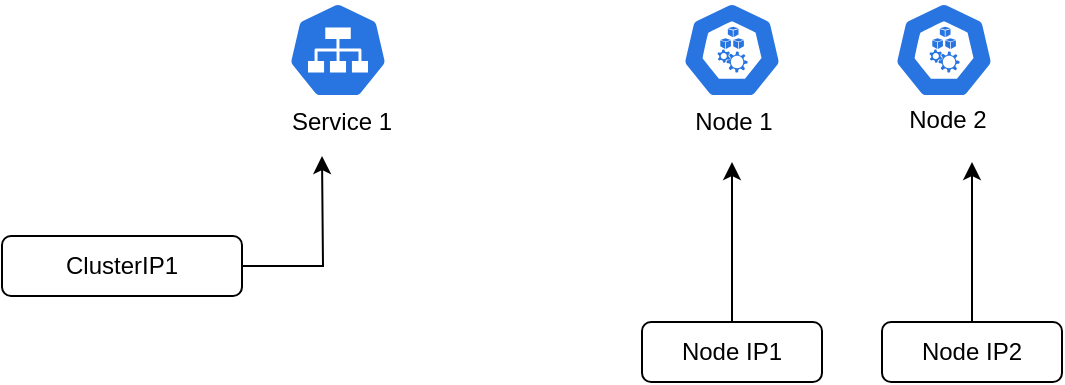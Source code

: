 <mxfile version="14.2.4" type="github">
  <diagram id="F1YiTUASKFqJAe_2pEdy" name="Page-1">
    <mxGraphModel dx="782" dy="446" grid="1" gridSize="10" guides="1" tooltips="1" connect="1" arrows="1" fold="1" page="1" pageScale="1" pageWidth="827" pageHeight="1169" math="0" shadow="0">
      <root>
        <mxCell id="0" />
        <mxCell id="1" parent="0" />
        <mxCell id="mTKEgdw4jhyns_kh8Oit-4" value="" style="group" vertex="1" connectable="0" parent="1">
          <mxGeometry x="190" y="90" width="200" height="147" as="geometry" />
        </mxCell>
        <mxCell id="mTKEgdw4jhyns_kh8Oit-1" value="&lt;br&gt;&lt;br&gt;&lt;br&gt;" style="html=1;dashed=0;whitespace=wrap;fillColor=#2875E2;strokeColor=#ffffff;points=[[0.005,0.63,0],[0.1,0.2,0],[0.9,0.2,0],[0.5,0,0],[0.995,0.63,0],[0.72,0.99,0],[0.5,1,0],[0.28,0.99,0]];shape=mxgraph.kubernetes.icon;prIcon=svc" vertex="1" parent="mTKEgdw4jhyns_kh8Oit-4">
          <mxGeometry x="143" width="50" height="48" as="geometry" />
        </mxCell>
        <mxCell id="mTKEgdw4jhyns_kh8Oit-3" style="edgeStyle=orthogonalEdgeStyle;rounded=0;orthogonalLoop=1;jettySize=auto;html=1;" edge="1" parent="mTKEgdw4jhyns_kh8Oit-4" source="mTKEgdw4jhyns_kh8Oit-2">
          <mxGeometry relative="1" as="geometry">
            <mxPoint x="160" y="77" as="targetPoint" />
          </mxGeometry>
        </mxCell>
        <mxCell id="mTKEgdw4jhyns_kh8Oit-2" value="ClusterIP1" style="rounded=1;whiteSpace=wrap;html=1;" vertex="1" parent="mTKEgdw4jhyns_kh8Oit-4">
          <mxGeometry y="117" width="120" height="30" as="geometry" />
        </mxCell>
        <mxCell id="mTKEgdw4jhyns_kh8Oit-9" value="Service 1" style="text;html=1;strokeColor=none;fillColor=none;align=center;verticalAlign=middle;whiteSpace=wrap;rounded=0;" vertex="1" parent="mTKEgdw4jhyns_kh8Oit-4">
          <mxGeometry x="140" y="50" width="60" height="20" as="geometry" />
        </mxCell>
        <mxCell id="mTKEgdw4jhyns_kh8Oit-13" value="" style="group" vertex="1" connectable="0" parent="1">
          <mxGeometry x="530" y="90" width="50" height="70" as="geometry" />
        </mxCell>
        <mxCell id="mTKEgdw4jhyns_kh8Oit-6" value="" style="html=1;dashed=0;whitespace=wrap;fillColor=#2875E2;strokeColor=#ffffff;points=[[0.005,0.63,0],[0.1,0.2,0],[0.9,0.2,0],[0.5,0,0],[0.995,0.63,0],[0.72,0.99,0],[0.5,1,0],[0.28,0.99,0]];shape=mxgraph.kubernetes.icon;prIcon=node;verticalAlign=bottom;align=center;" vertex="1" parent="mTKEgdw4jhyns_kh8Oit-13">
          <mxGeometry width="50" height="48" as="geometry" />
        </mxCell>
        <mxCell id="mTKEgdw4jhyns_kh8Oit-10" value="Node 1" style="text;html=1;strokeColor=none;fillColor=none;align=center;verticalAlign=middle;whiteSpace=wrap;rounded=0;" vertex="1" parent="mTKEgdw4jhyns_kh8Oit-13">
          <mxGeometry x="5" y="50" width="42" height="20" as="geometry" />
        </mxCell>
        <mxCell id="mTKEgdw4jhyns_kh8Oit-14" value="" style="group" vertex="1" connectable="0" parent="1">
          <mxGeometry x="636" y="90" width="50" height="69" as="geometry" />
        </mxCell>
        <mxCell id="mTKEgdw4jhyns_kh8Oit-11" value="Node 2" style="text;html=1;strokeColor=none;fillColor=none;align=center;verticalAlign=middle;whiteSpace=wrap;rounded=0;" vertex="1" parent="mTKEgdw4jhyns_kh8Oit-14">
          <mxGeometry x="6" y="49" width="42" height="20" as="geometry" />
        </mxCell>
        <mxCell id="mTKEgdw4jhyns_kh8Oit-12" value="" style="html=1;dashed=0;whitespace=wrap;fillColor=#2875E2;strokeColor=#ffffff;points=[[0.005,0.63,0],[0.1,0.2,0],[0.9,0.2,0],[0.5,0,0],[0.995,0.63,0],[0.72,0.99,0],[0.5,1,0],[0.28,0.99,0]];shape=mxgraph.kubernetes.icon;prIcon=node;verticalAlign=bottom;align=center;" vertex="1" parent="mTKEgdw4jhyns_kh8Oit-14">
          <mxGeometry width="50" height="48" as="geometry" />
        </mxCell>
        <mxCell id="mTKEgdw4jhyns_kh8Oit-17" style="edgeStyle=orthogonalEdgeStyle;rounded=0;orthogonalLoop=1;jettySize=auto;html=1;" edge="1" parent="1" source="mTKEgdw4jhyns_kh8Oit-15">
          <mxGeometry relative="1" as="geometry">
            <mxPoint x="555" y="170" as="targetPoint" />
          </mxGeometry>
        </mxCell>
        <mxCell id="mTKEgdw4jhyns_kh8Oit-15" value="Node IP1" style="rounded=1;whiteSpace=wrap;html=1;align=center;" vertex="1" parent="1">
          <mxGeometry x="510" y="250" width="90" height="30" as="geometry" />
        </mxCell>
        <mxCell id="mTKEgdw4jhyns_kh8Oit-18" style="edgeStyle=orthogonalEdgeStyle;rounded=0;orthogonalLoop=1;jettySize=auto;html=1;" edge="1" parent="1" source="mTKEgdw4jhyns_kh8Oit-16">
          <mxGeometry relative="1" as="geometry">
            <mxPoint x="675" y="170" as="targetPoint" />
          </mxGeometry>
        </mxCell>
        <mxCell id="mTKEgdw4jhyns_kh8Oit-16" value="Node IP2" style="rounded=1;whiteSpace=wrap;html=1;align=center;" vertex="1" parent="1">
          <mxGeometry x="630" y="250" width="90" height="30" as="geometry" />
        </mxCell>
      </root>
    </mxGraphModel>
  </diagram>
</mxfile>
